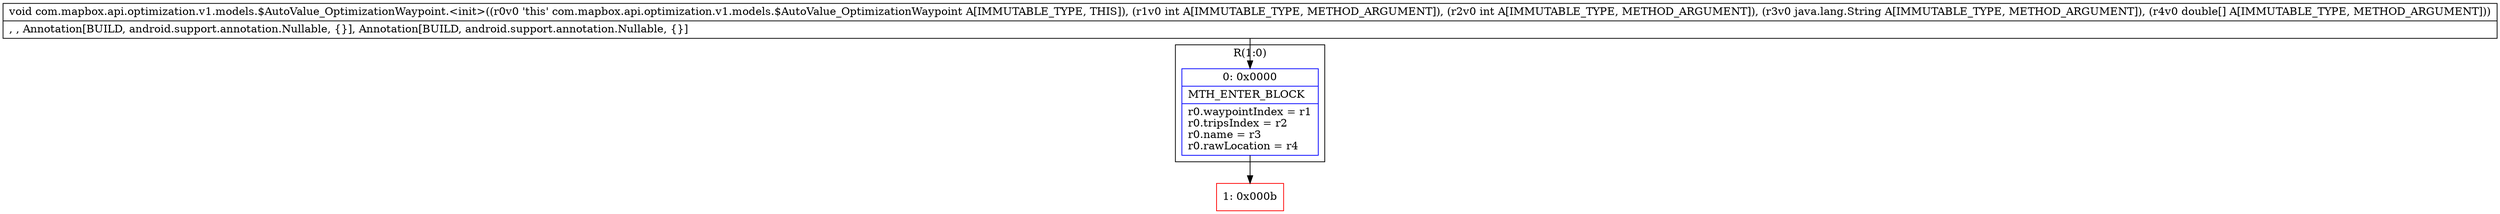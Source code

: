digraph "CFG forcom.mapbox.api.optimization.v1.models.$AutoValue_OptimizationWaypoint.\<init\>(IILjava\/lang\/String;[D)V" {
subgraph cluster_Region_402255368 {
label = "R(1:0)";
node [shape=record,color=blue];
Node_0 [shape=record,label="{0\:\ 0x0000|MTH_ENTER_BLOCK\l|r0.waypointIndex = r1\lr0.tripsIndex = r2\lr0.name = r3\lr0.rawLocation = r4\l}"];
}
Node_1 [shape=record,color=red,label="{1\:\ 0x000b}"];
MethodNode[shape=record,label="{void com.mapbox.api.optimization.v1.models.$AutoValue_OptimizationWaypoint.\<init\>((r0v0 'this' com.mapbox.api.optimization.v1.models.$AutoValue_OptimizationWaypoint A[IMMUTABLE_TYPE, THIS]), (r1v0 int A[IMMUTABLE_TYPE, METHOD_ARGUMENT]), (r2v0 int A[IMMUTABLE_TYPE, METHOD_ARGUMENT]), (r3v0 java.lang.String A[IMMUTABLE_TYPE, METHOD_ARGUMENT]), (r4v0 double[] A[IMMUTABLE_TYPE, METHOD_ARGUMENT]))  | , , Annotation[BUILD, android.support.annotation.Nullable, \{\}], Annotation[BUILD, android.support.annotation.Nullable, \{\}]\l}"];
MethodNode -> Node_0;
Node_0 -> Node_1;
}

